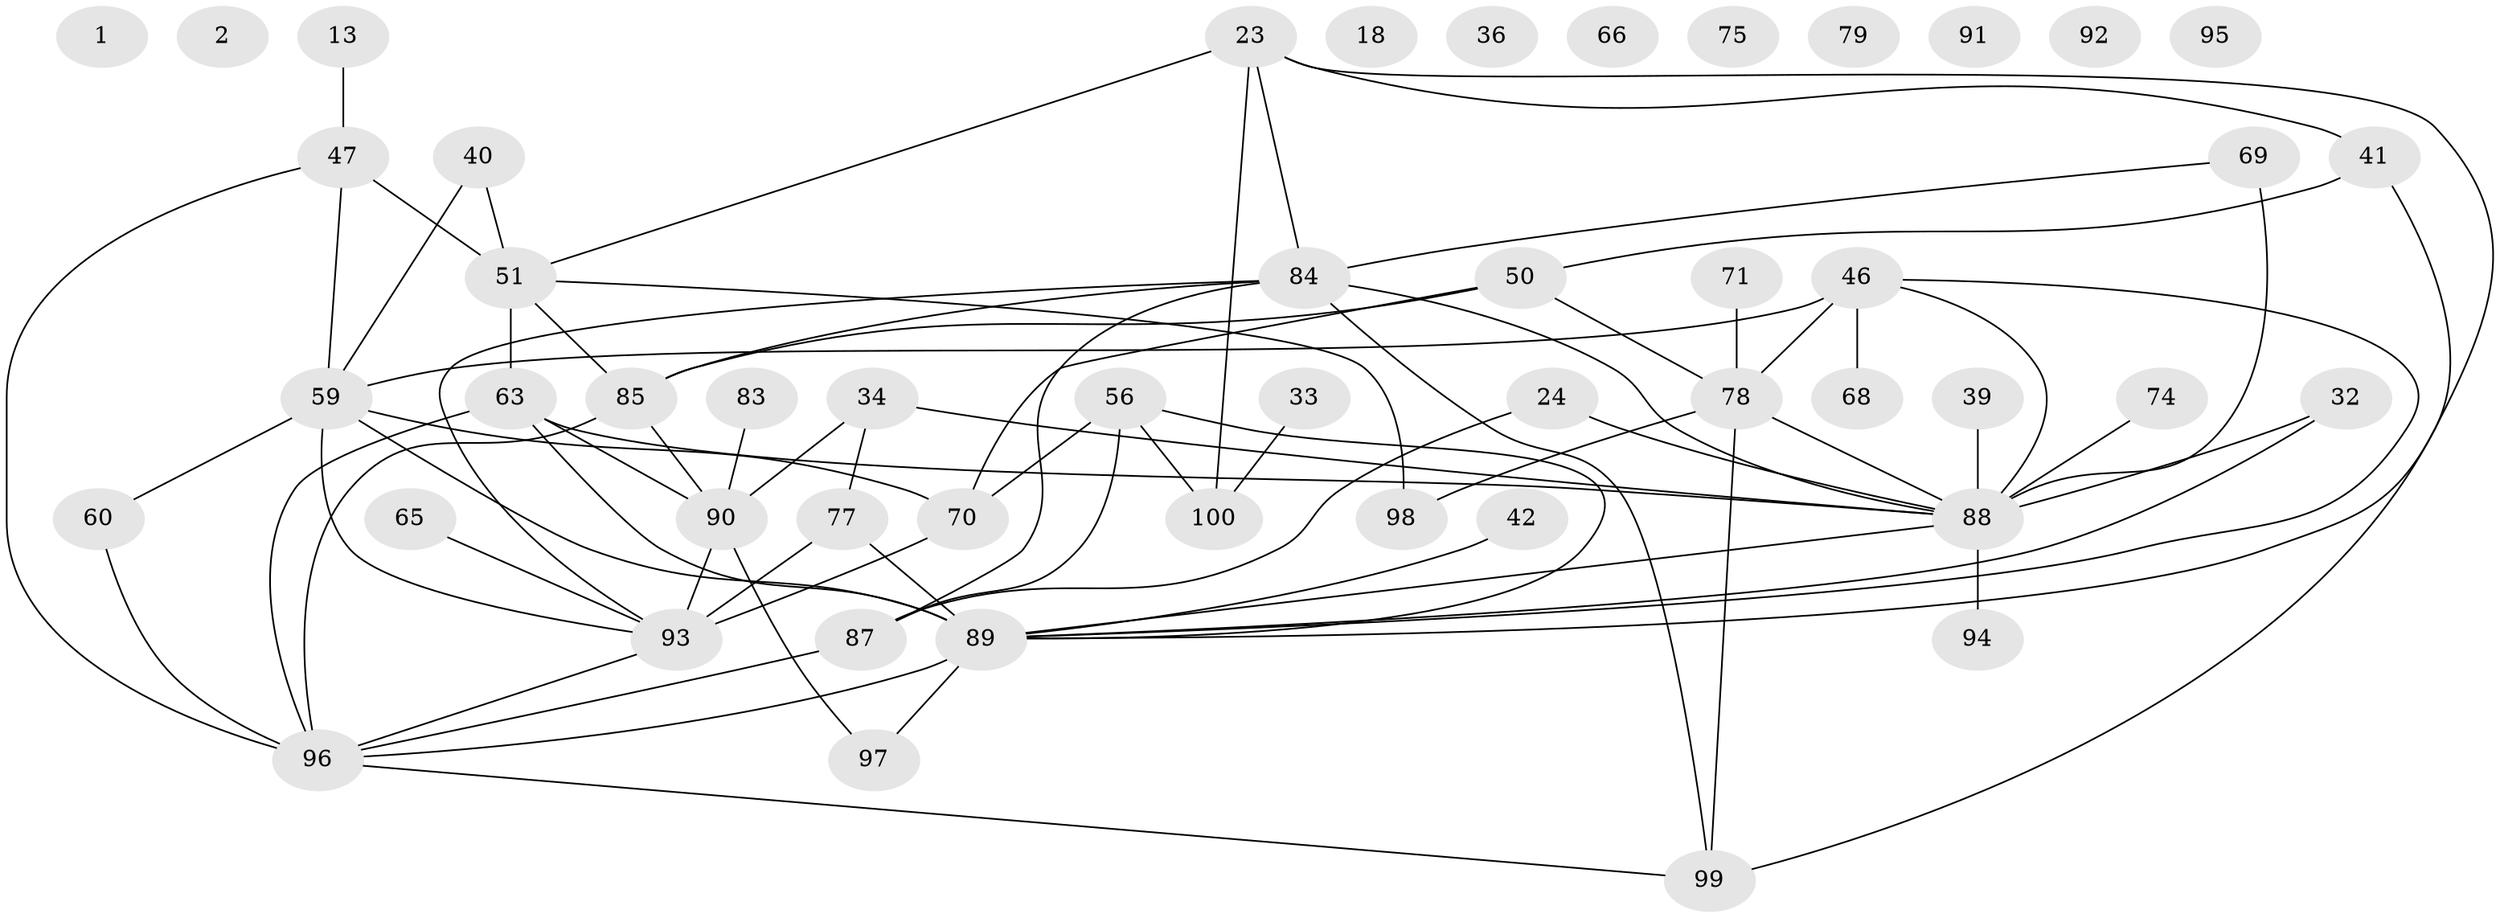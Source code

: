 // original degree distribution, {0: 0.1, 4: 0.2, 7: 0.04, 2: 0.15, 5: 0.12, 1: 0.15, 3: 0.2, 6: 0.03, 9: 0.01}
// Generated by graph-tools (version 1.1) at 2025/39/03/09/25 04:39:12]
// undirected, 50 vertices, 75 edges
graph export_dot {
graph [start="1"]
  node [color=gray90,style=filled];
  1;
  2;
  13;
  18;
  23;
  24 [super="+8"];
  32;
  33;
  34;
  36;
  39;
  40;
  41;
  42;
  46 [super="+25"];
  47;
  50 [super="+48"];
  51 [super="+7"];
  56 [super="+27"];
  59 [super="+26"];
  60;
  63 [super="+11"];
  65 [super="+6+22"];
  66;
  68;
  69 [super="+29"];
  70;
  71;
  74;
  75;
  77 [super="+53"];
  78 [super="+35"];
  79;
  83;
  84 [super="+62+81"];
  85 [super="+45+58"];
  87 [super="+3"];
  88 [super="+76+38+44"];
  89 [super="+31"];
  90;
  91;
  92;
  93 [super="+52+82+67"];
  94;
  95;
  96 [super="+55+80+64"];
  97 [super="+73"];
  98;
  99 [super="+15+86"];
  100 [super="+16"];
  13 -- 47;
  23 -- 41;
  23 -- 100 [weight=2];
  23 -- 51;
  23 -- 89;
  23 -- 84;
  24 -- 87;
  24 -- 88;
  32 -- 89 [weight=2];
  32 -- 88;
  33 -- 100;
  34 -- 90;
  34 -- 77;
  34 -- 88;
  39 -- 88;
  40 -- 51;
  40 -- 59;
  41 -- 50 [weight=2];
  41 -- 99;
  42 -- 89;
  46 -- 68;
  46 -- 59;
  46 -- 89;
  46 -- 88;
  46 -- 78 [weight=2];
  47 -- 51 [weight=2];
  47 -- 59;
  47 -- 96;
  50 -- 70 [weight=2];
  50 -- 85;
  50 -- 78;
  51 -- 98;
  51 -- 63;
  51 -- 85;
  56 -- 70;
  56 -- 100;
  56 -- 89;
  56 -- 87;
  59 -- 60 [weight=2];
  59 -- 70;
  59 -- 89;
  59 -- 93;
  60 -- 96;
  63 -- 90 [weight=2];
  63 -- 89 [weight=2];
  63 -- 88;
  63 -- 96 [weight=2];
  65 -- 93;
  69 -- 88 [weight=5];
  69 -- 84;
  70 -- 93;
  71 -- 78;
  74 -- 88;
  77 -- 89 [weight=3];
  77 -- 93;
  78 -- 88 [weight=2];
  78 -- 98;
  78 -- 99;
  83 -- 90;
  84 -- 85 [weight=2];
  84 -- 99;
  84 -- 87;
  84 -- 88 [weight=2];
  84 -- 93;
  85 -- 96 [weight=3];
  85 -- 90;
  87 -- 96 [weight=3];
  88 -- 89;
  88 -- 94;
  89 -- 97;
  89 -- 96;
  90 -- 97;
  90 -- 93 [weight=3];
  93 -- 96;
  96 -- 99;
}
